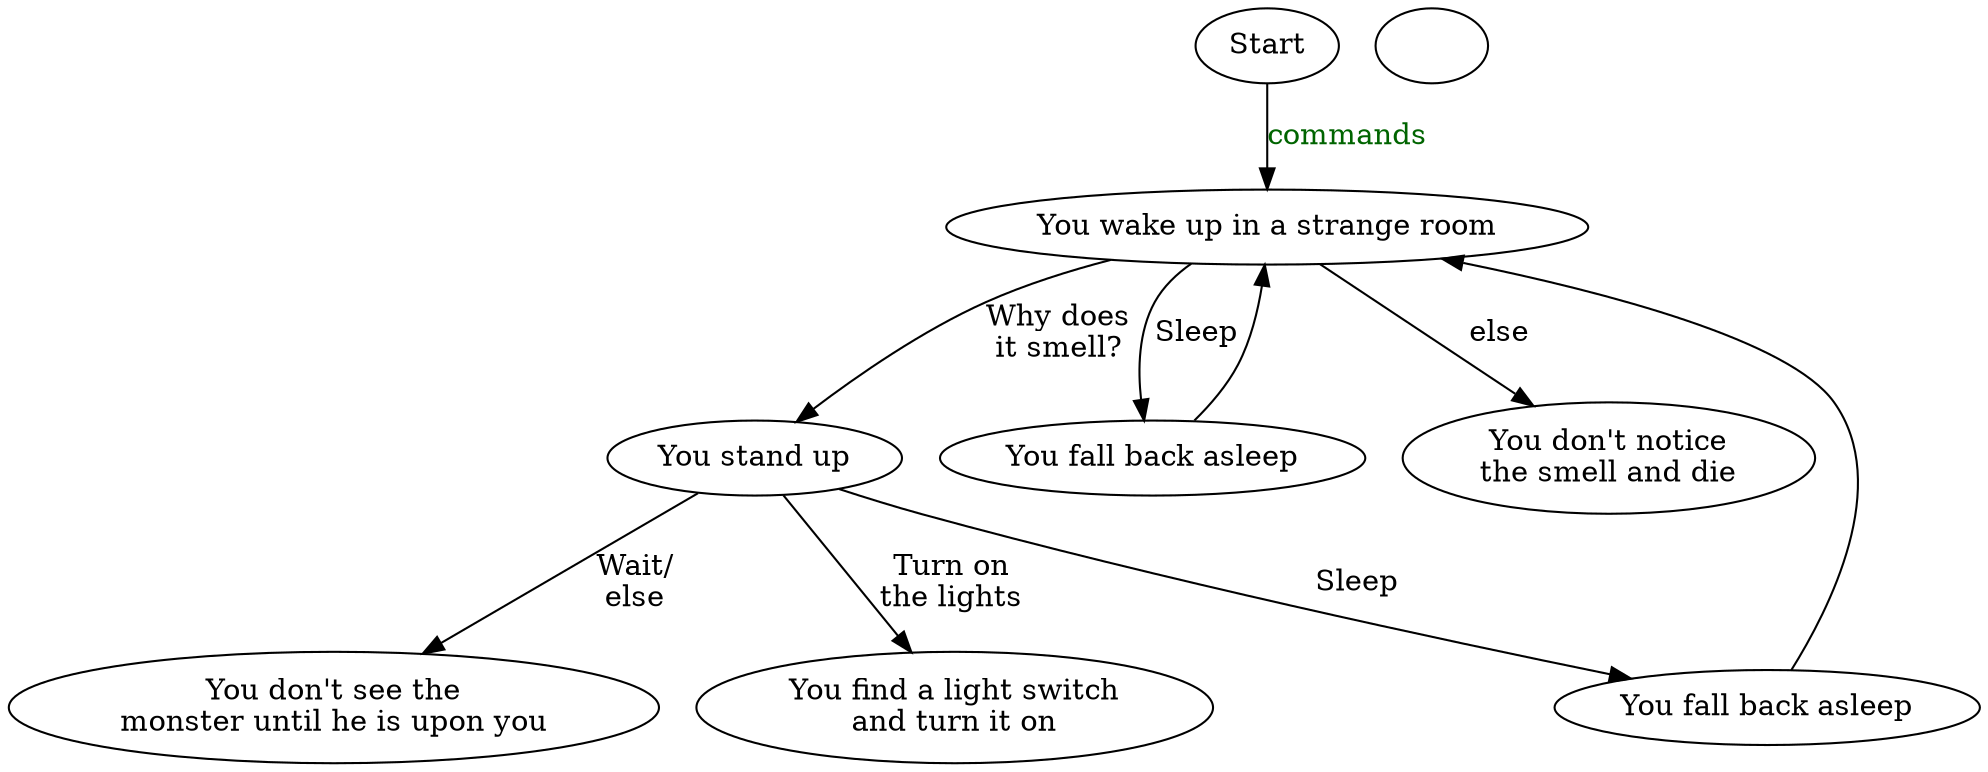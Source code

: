 digraph sample_map {
A [label="Start"]  //node B
B [label="You wake up in a strange room"] //node E

C [label="You stand up"]
D [label="You fall back asleep"]
E [label="You don't notice\nthe smell and die"]

F [label="You don't see the\nmonster until he is upon you"]
G [label="You find a light switch\nand turn it on"]
H [label="You fall back asleep"]

I [label=""]


A->B [label="commands", fontcolor=darkgreen ]

B->C [label="Why does\nit smell?"]
B->D [label="Sleep"]
B->E [label="else"]
D -> B

C->F [label="Wait/\nelse"]
C->H [label="Sleep"]
C->G [label="Turn on\nthe lights"]
H -> B
}